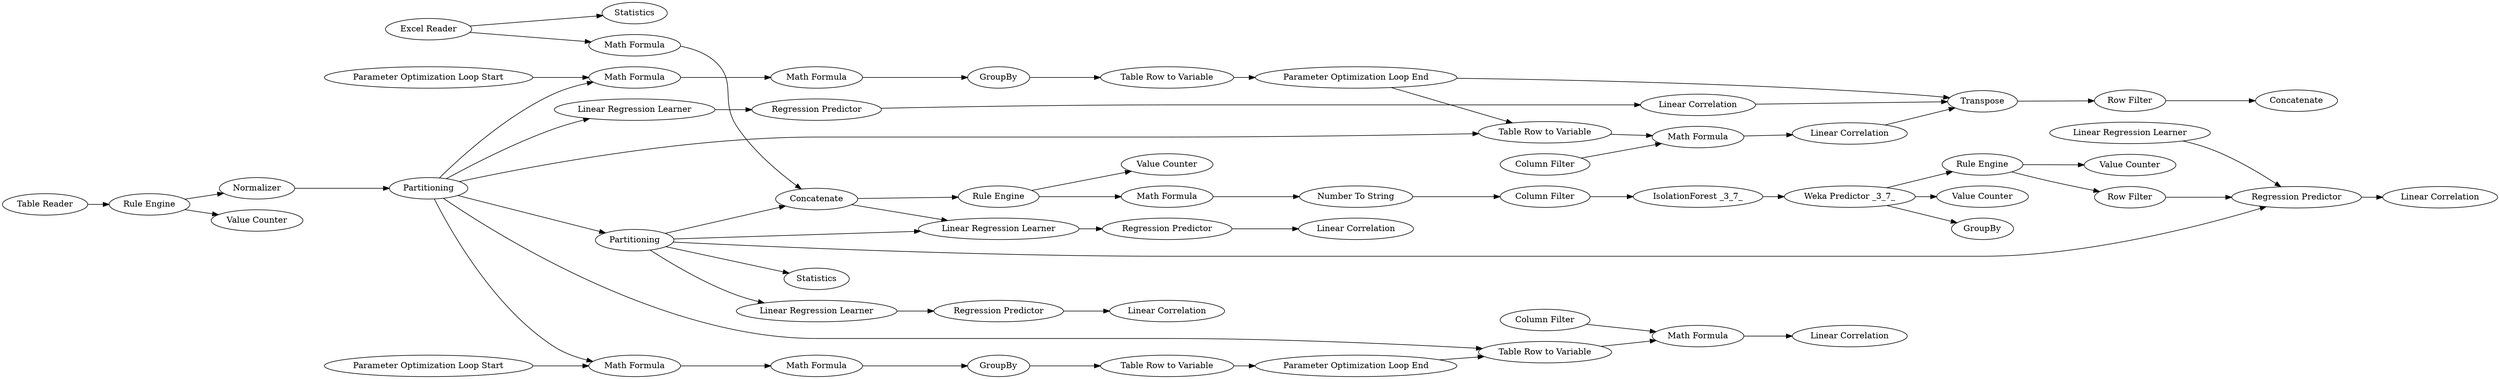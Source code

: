 digraph {
	"-9098975960791465828_116" [label="Regression Predictor"]
	"-9098975960791465828_121" [label="Linear Correlation"]
	"-4827187525203333968_161" [label=GroupBy]
	"-8785986407094546993_118" [label="Parameter Optimization Loop End"]
	"-4827187525203333968_156" [label="IsolationForest _3_7_"]
	"1832581200723968879_119" [label=Normalizer]
	"1832581200723968879_124" [label="Value Counter"]
	"-5584637125486639094_115" [label="Linear Regression Learner"]
	"-4827187525203333968_157" [label="Column Filter"]
	"-3629190182667102640_128" [label="Table Row to Variable"]
	"-4827187525203333968_164" [label="Row Filter"]
	"3068040168973696640_152" [label=Partitioning]
	"3602255563726722991_134" [label="Math Formula"]
	"-4827187525203333968_166" [label="Rule Engine"]
	"9137530589378298855_121" [label="Linear Correlation"]
	"2579438425814518136_131" [label="Row Filter"]
	"-6845297831069662686_115" [label="Linear Regression Learner"]
	"3068040168973696640_154" [label=Statistics]
	"-8785986407094546993_128" [label="Table Row to Variable"]
	"-3629190182667102640_117" [label="Parameter Optimization Loop Start"]
	"-4827187525203333968_163" [label="Value Counter"]
	"3068040168973696640_136" [label="Table Reader"]
	"3602255563726722991_132" [label="Table Row to Variable"]
	"3602255563726722991_135" [label="Linear Correlation"]
	"1832581200723968879_123" [label="Rule Engine"]
	"5267228545917339337_134" [label="Math Formula"]
	"-8785986407094546993_117" [label="Parameter Optimization Loop Start"]
	"3068040168973696640_151" [label=Concatenate]
	"-8785986407094546993_126" [label="Math Formula"]
	"-3629190182667102640_127" [label=GroupBy]
	"-4827187525203333968_167" [label="Value Counter"]
	"-3629190182667102640_122" [label="Math Formula"]
	"5267228545917339337_132" [label="Table Row to Variable"]
	"3068040168973696640_150" [label="Excel Reader"]
	"-3629190182667102640_118" [label="Parameter Optimization Loop End"]
	"-9098975960791465828_115" [label="Linear Regression Learner"]
	"-4827187525203333968_162" [label="Rule Engine"]
	"-6845297831069662686_116" [label="Regression Predictor"]
	"3068040168973696640_114" [label=Partitioning]
	"-3629190182667102640_126" [label="Math Formula"]
	"-4827187525203333968_159" [label="Weka Predictor _3_7_"]
	"2579438425814518136_130" [label=Concatenate]
	"3068040168973696640_160" [label="Math Formula"]
	"3068040168973696640_155" [label=Statistics]
	"5267228545917339337_133" [label="Column Filter"]
	"9137530589378298855_116" [label="Regression Predictor"]
	"-4827187525203333968_168" [label="Math Formula"]
	"2579438425814518136_129" [label=Transpose]
	"9137530589378298855_115" [label="Linear Regression Learner"]
	"-5584637125486639094_121" [label="Linear Correlation"]
	"-8785986407094546993_127" [label=GroupBy]
	"-6845297831069662686_121" [label="Linear Correlation"]
	"5267228545917339337_135" [label="Linear Correlation"]
	"-8785986407094546993_122" [label="Math Formula"]
	"-4827187525203333968_158" [label="Number To String"]
	"-5584637125486639094_116" [label="Regression Predictor"]
	"3602255563726722991_133" [label="Column Filter"]
	"-4827187525203333968_160" [label="Value Counter"]
	"9137530589378298855_116" -> "9137530589378298855_121"
	"-4827187525203333968_158" -> "-4827187525203333968_157"
	"-4827187525203333968_166" -> "-4827187525203333968_168"
	"-5584637125486639094_116" -> "-5584637125486639094_121"
	"-3629190182667102640_117" -> "-3629190182667102640_122"
	"-6845297831069662686_115" -> "-6845297831069662686_116"
	"3068040168973696640_160" -> "3068040168973696640_151"
	"-4827187525203333968_157" -> "-4827187525203333968_156"
	"-6845297831069662686_116" -> "-6845297831069662686_121"
	"3068040168973696640_114" -> "-8785986407094546993_122"
	"-3629190182667102640_118" -> "3602255563726722991_132"
	"3068040168973696640_114" -> "-5584637125486639094_115"
	"2579438425814518136_131" -> "2579438425814518136_130"
	"1832581200723968879_123" -> "1832581200723968879_119"
	"-4827187525203333968_156" -> "-4827187525203333968_159"
	"-5584637125486639094_121" -> "2579438425814518136_129"
	"-4827187525203333968_168" -> "-4827187525203333968_158"
	"-3629190182667102640_128" -> "-3629190182667102640_118"
	"-5584637125486639094_115" -> "-5584637125486639094_116"
	"5267228545917339337_134" -> "5267228545917339337_135"
	"-3629190182667102640_127" -> "-3629190182667102640_128"
	"3068040168973696640_150" -> "3068040168973696640_160"
	"-8785986407094546993_122" -> "-8785986407094546993_126"
	"-8785986407094546993_118" -> "2579438425814518136_129"
	"-4827187525203333968_162" -> "-4827187525203333968_164"
	"-8785986407094546993_127" -> "-8785986407094546993_128"
	"5267228545917339337_133" -> "5267228545917339337_134"
	"-4827187525203333968_159" -> "-4827187525203333968_162"
	"3068040168973696640_114" -> "-3629190182667102640_122"
	"9137530589378298855_115" -> "9137530589378298855_116"
	"3068040168973696640_152" -> "-6845297831069662686_115"
	"-4827187525203333968_164" -> "9137530589378298855_116"
	"3068040168973696640_150" -> "3068040168973696640_154"
	"3602255563726722991_132" -> "3602255563726722991_134"
	"-8785986407094546993_117" -> "-8785986407094546993_122"
	"-8785986407094546993_128" -> "-8785986407094546993_118"
	"1832581200723968879_119" -> "3068040168973696640_114"
	"3068040168973696640_114" -> "3068040168973696640_152"
	"3068040168973696640_151" -> "-9098975960791465828_115"
	"3068040168973696640_114" -> "5267228545917339337_132"
	"3068040168973696640_152" -> "3068040168973696640_151"
	"-3629190182667102640_122" -> "-3629190182667102640_126"
	"3068040168973696640_152" -> "-9098975960791465828_115"
	"3068040168973696640_136" -> "1832581200723968879_123"
	"3068040168973696640_114" -> "3602255563726722991_132"
	"3068040168973696640_152" -> "9137530589378298855_116"
	"1832581200723968879_123" -> "1832581200723968879_124"
	"-4827187525203333968_159" -> "-4827187525203333968_160"
	"3602255563726722991_133" -> "3602255563726722991_134"
	"-9098975960791465828_116" -> "-9098975960791465828_121"
	"-9098975960791465828_115" -> "-9098975960791465828_116"
	"-8785986407094546993_118" -> "5267228545917339337_132"
	"3068040168973696640_151" -> "-4827187525203333968_166"
	"2579438425814518136_129" -> "2579438425814518136_131"
	"-4827187525203333968_166" -> "-4827187525203333968_167"
	"-8785986407094546993_126" -> "-8785986407094546993_127"
	"5267228545917339337_135" -> "2579438425814518136_129"
	"-3629190182667102640_126" -> "-3629190182667102640_127"
	"3602255563726722991_134" -> "3602255563726722991_135"
	"-4827187525203333968_162" -> "-4827187525203333968_163"
	"-4827187525203333968_159" -> "-4827187525203333968_161"
	"3068040168973696640_152" -> "3068040168973696640_155"
	"5267228545917339337_132" -> "5267228545917339337_134"
	rankdir=LR
}

